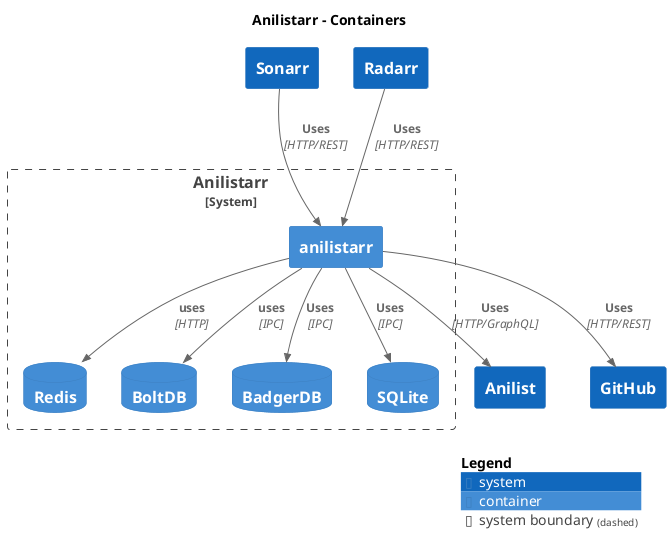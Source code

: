 @startuml
set separator none
title Anilistarr - Containers

top to bottom direction

!include <C4/C4>
!include <C4/C4_Context>
!include <C4/C4_Container>

System(Anilist, "Anilist", $descr="", $tags="", $link="")
System(GitHub, "GitHub", $descr="", $tags="", $link="")
System(Sonarr, "Sonarr", $descr="", $tags="", $link="")
System(Radarr, "Radarr", $descr="", $tags="", $link="")

System_Boundary("Anilistarr_boundary", "Anilistarr", $tags="") {
  Container(Anilistarr.anilistarr, "anilistarr", $techn="", $descr="", $tags="", $link="")
  ContainerDb(Anilistarr.Redis, "Redis", $techn="", $descr="", $tags="", $link="")
  ContainerDb(Anilistarr.BoltDB, "BoltDB", $techn="", $descr="", $tags="", $link="")
  ContainerDb(Anilistarr.BadgerDB, "BadgerDB", $techn="", $descr="", $tags="", $link="")
  ContainerDb(Anilistarr.SQLite, "SQLite", $techn="", $descr="", $tags="", $link="")
}

Rel(Anilistarr.anilistarr, Anilist, "Uses", $techn="HTTP/GraphQL", $tags="", $link="")
Rel(Anilistarr.anilistarr, Anilistarr.BadgerDB, "Uses", $techn="IPC", $tags="", $link="")
Rel(Anilistarr.anilistarr, Anilistarr.BoltDB, "uses", $techn="IPC", $tags="", $link="")
Rel(Anilistarr.anilistarr, Anilistarr.Redis, "uses", $techn="HTTP", $tags="", $link="")
Rel(Anilistarr.anilistarr, Anilistarr.SQLite, "Uses", $techn="IPC", $tags="", $link="")
Rel(Anilistarr.anilistarr, GitHub, "Uses", $techn="HTTP/REST", $tags="", $link="")
Rel(Sonarr, Anilistarr.anilistarr, "Uses", $techn="HTTP/REST", $tags="", $link="")
Rel(Radarr, Anilistarr.anilistarr, "Uses", $techn="HTTP/REST", $tags="", $link="")

SHOW_LEGEND(true)
@enduml